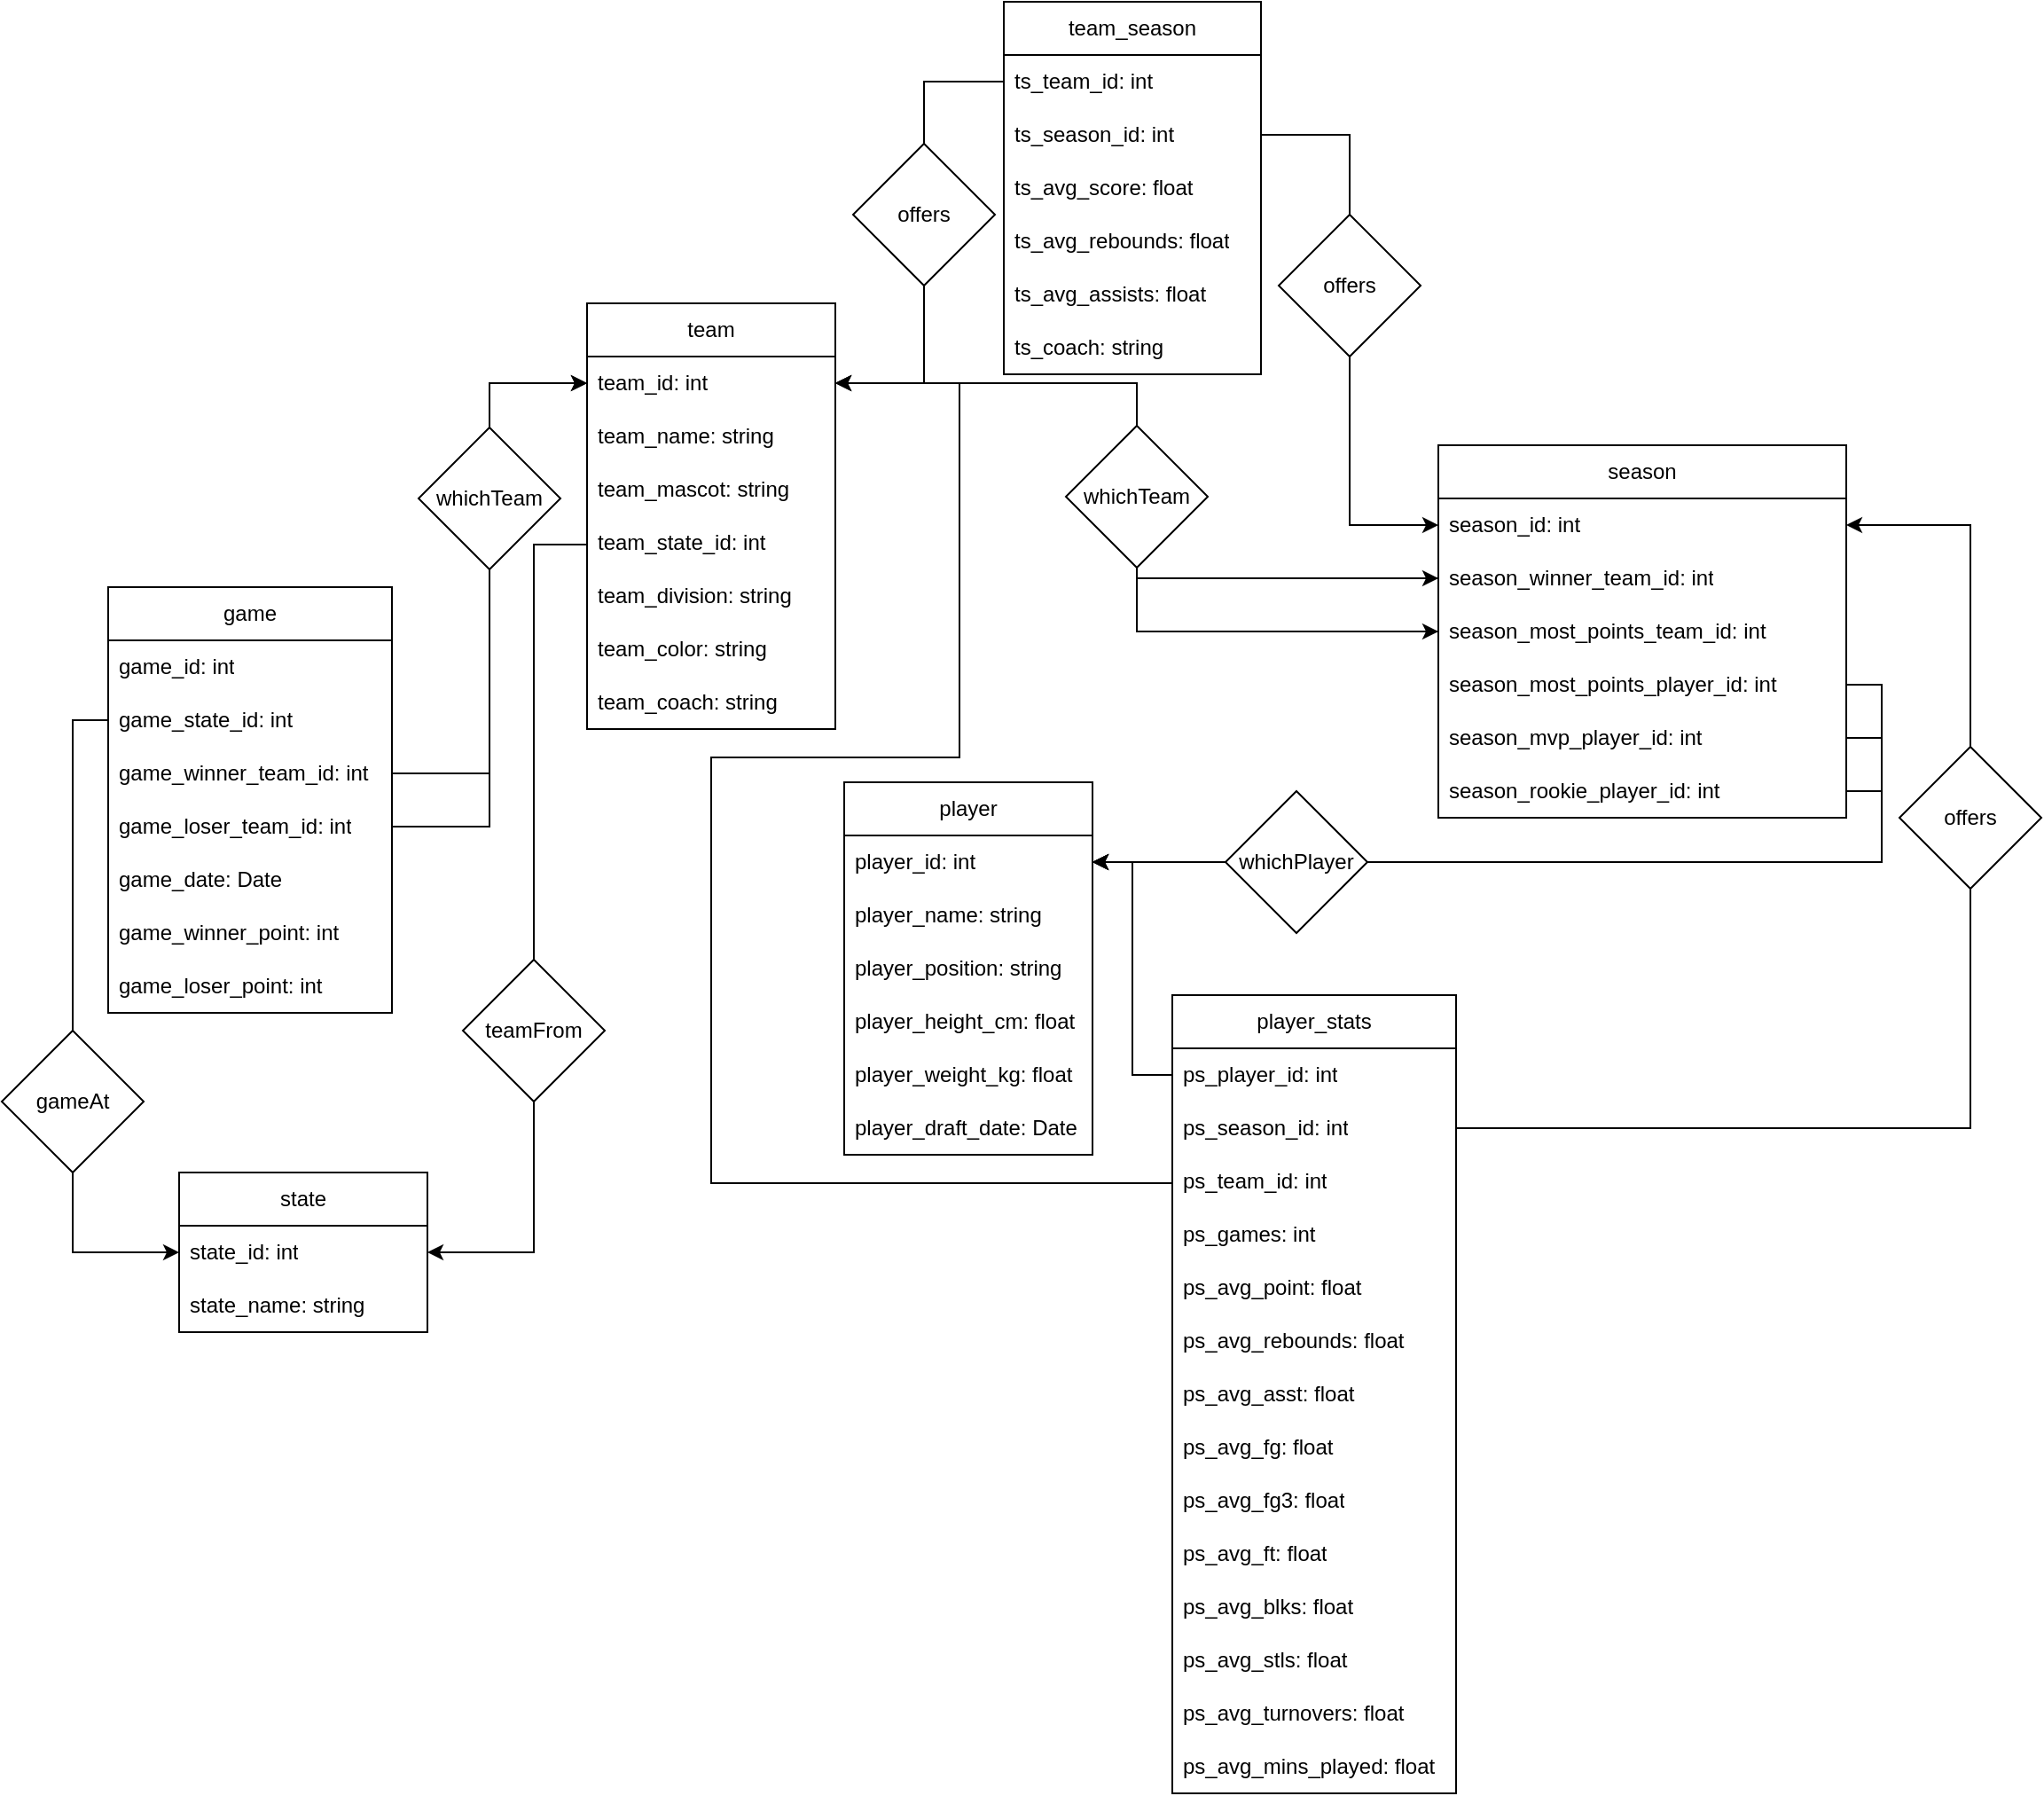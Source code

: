 <mxfile version="22.0.4" type="github">
  <diagram name="Page-1" id="cBU5m3mJjqdk0b1CjTx0">
    <mxGraphModel dx="1161" dy="632" grid="1" gridSize="10" guides="1" tooltips="1" connect="1" arrows="1" fold="1" page="1" pageScale="1" pageWidth="1920" pageHeight="1200" math="0" shadow="0">
      <root>
        <mxCell id="0" />
        <mxCell id="1" parent="0" />
        <mxCell id="q0j0iPxaanT10xR-cLbH-1" value="team" style="swimlane;fontStyle=0;childLayout=stackLayout;horizontal=1;startSize=30;horizontalStack=0;resizeParent=1;resizeParentMax=0;resizeLast=0;collapsible=1;marginBottom=0;whiteSpace=wrap;html=1;" parent="1" vertex="1">
          <mxGeometry x="660" y="184" width="140" height="240" as="geometry" />
        </mxCell>
        <mxCell id="q0j0iPxaanT10xR-cLbH-2" value="team_id: int" style="text;strokeColor=none;fillColor=none;align=left;verticalAlign=middle;spacingLeft=4;spacingRight=4;overflow=hidden;points=[[0,0.5],[1,0.5]];portConstraint=eastwest;rotatable=0;whiteSpace=wrap;html=1;" parent="q0j0iPxaanT10xR-cLbH-1" vertex="1">
          <mxGeometry y="30" width="140" height="30" as="geometry" />
        </mxCell>
        <mxCell id="q0j0iPxaanT10xR-cLbH-3" value="team_name: string" style="text;strokeColor=none;fillColor=none;align=left;verticalAlign=middle;spacingLeft=4;spacingRight=4;overflow=hidden;points=[[0,0.5],[1,0.5]];portConstraint=eastwest;rotatable=0;whiteSpace=wrap;html=1;" parent="q0j0iPxaanT10xR-cLbH-1" vertex="1">
          <mxGeometry y="60" width="140" height="30" as="geometry" />
        </mxCell>
        <mxCell id="q0j0iPxaanT10xR-cLbH-4" value="team_mascot: string" style="text;strokeColor=none;fillColor=none;align=left;verticalAlign=middle;spacingLeft=4;spacingRight=4;overflow=hidden;points=[[0,0.5],[1,0.5]];portConstraint=eastwest;rotatable=0;whiteSpace=wrap;html=1;" parent="q0j0iPxaanT10xR-cLbH-1" vertex="1">
          <mxGeometry y="90" width="140" height="30" as="geometry" />
        </mxCell>
        <mxCell id="q0j0iPxaanT10xR-cLbH-5" value="team_state_id: int" style="text;strokeColor=none;fillColor=none;align=left;verticalAlign=middle;spacingLeft=4;spacingRight=4;overflow=hidden;points=[[0,0.5],[1,0.5]];portConstraint=eastwest;rotatable=0;whiteSpace=wrap;html=1;" parent="q0j0iPxaanT10xR-cLbH-1" vertex="1">
          <mxGeometry y="120" width="140" height="30" as="geometry" />
        </mxCell>
        <mxCell id="ZOxEHfo5i05-CHzDQGWs-5" value="team_division: string" style="text;strokeColor=none;fillColor=none;align=left;verticalAlign=middle;spacingLeft=4;spacingRight=4;overflow=hidden;points=[[0,0.5],[1,0.5]];portConstraint=eastwest;rotatable=0;whiteSpace=wrap;html=1;" parent="q0j0iPxaanT10xR-cLbH-1" vertex="1">
          <mxGeometry y="150" width="140" height="30" as="geometry" />
        </mxCell>
        <mxCell id="ZOxEHfo5i05-CHzDQGWs-6" value="team_color: string" style="text;strokeColor=none;fillColor=none;align=left;verticalAlign=middle;spacingLeft=4;spacingRight=4;overflow=hidden;points=[[0,0.5],[1,0.5]];portConstraint=eastwest;rotatable=0;whiteSpace=wrap;html=1;" parent="q0j0iPxaanT10xR-cLbH-1" vertex="1">
          <mxGeometry y="180" width="140" height="30" as="geometry" />
        </mxCell>
        <mxCell id="0qaCws4MvCv-DWSVk7pN-9" value="team_coach: string" style="text;strokeColor=none;fillColor=none;align=left;verticalAlign=middle;spacingLeft=4;spacingRight=4;overflow=hidden;points=[[0,0.5],[1,0.5]];portConstraint=eastwest;rotatable=0;whiteSpace=wrap;html=1;" vertex="1" parent="q0j0iPxaanT10xR-cLbH-1">
          <mxGeometry y="210" width="140" height="30" as="geometry" />
        </mxCell>
        <mxCell id="q0j0iPxaanT10xR-cLbH-7" value="player" style="swimlane;fontStyle=0;childLayout=stackLayout;horizontal=1;startSize=30;horizontalStack=0;resizeParent=1;resizeParentMax=0;resizeLast=0;collapsible=1;marginBottom=0;whiteSpace=wrap;html=1;movable=1;resizable=1;rotatable=1;deletable=1;editable=1;locked=0;connectable=1;" parent="1" vertex="1">
          <mxGeometry x="805" y="454" width="140" height="210" as="geometry" />
        </mxCell>
        <mxCell id="q0j0iPxaanT10xR-cLbH-8" value="player_id: int" style="text;strokeColor=none;fillColor=none;align=left;verticalAlign=middle;spacingLeft=4;spacingRight=4;overflow=hidden;points=[[0,0.5],[1,0.5]];portConstraint=eastwest;rotatable=0;whiteSpace=wrap;html=1;" parent="q0j0iPxaanT10xR-cLbH-7" vertex="1">
          <mxGeometry y="30" width="140" height="30" as="geometry" />
        </mxCell>
        <mxCell id="q0j0iPxaanT10xR-cLbH-9" value="player_name: string" style="text;strokeColor=none;fillColor=none;align=left;verticalAlign=middle;spacingLeft=4;spacingRight=4;overflow=hidden;points=[[0,0.5],[1,0.5]];portConstraint=eastwest;rotatable=0;whiteSpace=wrap;html=1;" parent="q0j0iPxaanT10xR-cLbH-7" vertex="1">
          <mxGeometry y="60" width="140" height="30" as="geometry" />
        </mxCell>
        <mxCell id="q0j0iPxaanT10xR-cLbH-10" value="player_position: string" style="text;strokeColor=none;fillColor=none;align=left;verticalAlign=middle;spacingLeft=4;spacingRight=4;overflow=hidden;points=[[0,0.5],[1,0.5]];portConstraint=eastwest;rotatable=0;whiteSpace=wrap;html=1;" parent="q0j0iPxaanT10xR-cLbH-7" vertex="1">
          <mxGeometry y="90" width="140" height="30" as="geometry" />
        </mxCell>
        <mxCell id="q0j0iPxaanT10xR-cLbH-11" value="player_height_cm: float" style="text;strokeColor=none;fillColor=none;align=left;verticalAlign=middle;spacingLeft=4;spacingRight=4;overflow=hidden;points=[[0,0.5],[1,0.5]];portConstraint=eastwest;rotatable=0;whiteSpace=wrap;html=1;" parent="q0j0iPxaanT10xR-cLbH-7" vertex="1">
          <mxGeometry y="120" width="140" height="30" as="geometry" />
        </mxCell>
        <mxCell id="q0j0iPxaanT10xR-cLbH-12" value="player_weight_kg: float" style="text;strokeColor=none;fillColor=none;align=left;verticalAlign=middle;spacingLeft=4;spacingRight=4;overflow=hidden;points=[[0,0.5],[1,0.5]];portConstraint=eastwest;rotatable=0;whiteSpace=wrap;html=1;" parent="q0j0iPxaanT10xR-cLbH-7" vertex="1">
          <mxGeometry y="150" width="140" height="30" as="geometry" />
        </mxCell>
        <mxCell id="ZOxEHfo5i05-CHzDQGWs-4" value="player_draft_date: Date" style="text;strokeColor=none;fillColor=none;align=left;verticalAlign=middle;spacingLeft=4;spacingRight=4;overflow=hidden;points=[[0,0.5],[1,0.5]];portConstraint=eastwest;rotatable=0;whiteSpace=wrap;html=1;" parent="q0j0iPxaanT10xR-cLbH-7" vertex="1">
          <mxGeometry y="180" width="140" height="30" as="geometry" />
        </mxCell>
        <mxCell id="Z4QKstFZAo4XUwZadhEa-1" value="game" style="swimlane;fontStyle=0;childLayout=stackLayout;horizontal=1;startSize=30;horizontalStack=0;resizeParent=1;resizeParentMax=0;resizeLast=0;collapsible=1;marginBottom=0;whiteSpace=wrap;html=1;" parent="1" vertex="1">
          <mxGeometry x="390" y="344" width="160" height="240" as="geometry" />
        </mxCell>
        <mxCell id="Z4QKstFZAo4XUwZadhEa-2" value="game_id: int" style="text;strokeColor=none;fillColor=none;align=left;verticalAlign=middle;spacingLeft=4;spacingRight=4;overflow=hidden;points=[[0,0.5],[1,0.5]];portConstraint=eastwest;rotatable=0;whiteSpace=wrap;html=1;" parent="Z4QKstFZAo4XUwZadhEa-1" vertex="1">
          <mxGeometry y="30" width="160" height="30" as="geometry" />
        </mxCell>
        <mxCell id="Z4QKstFZAo4XUwZadhEa-3" value="game_state_id: int" style="text;strokeColor=none;fillColor=none;align=left;verticalAlign=middle;spacingLeft=4;spacingRight=4;overflow=hidden;points=[[0,0.5],[1,0.5]];portConstraint=eastwest;rotatable=0;whiteSpace=wrap;html=1;" parent="Z4QKstFZAo4XUwZadhEa-1" vertex="1">
          <mxGeometry y="60" width="160" height="30" as="geometry" />
        </mxCell>
        <mxCell id="Z4QKstFZAo4XUwZadhEa-4" value="game_winner_team_id: int" style="text;strokeColor=none;fillColor=none;align=left;verticalAlign=middle;spacingLeft=4;spacingRight=4;overflow=hidden;points=[[0,0.5],[1,0.5]];portConstraint=eastwest;rotatable=0;whiteSpace=wrap;html=1;" parent="Z4QKstFZAo4XUwZadhEa-1" vertex="1">
          <mxGeometry y="90" width="160" height="30" as="geometry" />
        </mxCell>
        <mxCell id="Z4QKstFZAo4XUwZadhEa-5" value="game_loser_team_id: int" style="text;strokeColor=none;fillColor=none;align=left;verticalAlign=middle;spacingLeft=4;spacingRight=4;overflow=hidden;points=[[0,0.5],[1,0.5]];portConstraint=eastwest;rotatable=0;whiteSpace=wrap;html=1;" parent="Z4QKstFZAo4XUwZadhEa-1" vertex="1">
          <mxGeometry y="120" width="160" height="30" as="geometry" />
        </mxCell>
        <mxCell id="Z4QKstFZAo4XUwZadhEa-6" value="game_date: Date" style="text;strokeColor=none;fillColor=none;align=left;verticalAlign=middle;spacingLeft=4;spacingRight=4;overflow=hidden;points=[[0,0.5],[1,0.5]];portConstraint=eastwest;rotatable=0;whiteSpace=wrap;html=1;" parent="Z4QKstFZAo4XUwZadhEa-1" vertex="1">
          <mxGeometry y="150" width="160" height="30" as="geometry" />
        </mxCell>
        <mxCell id="Z4QKstFZAo4XUwZadhEa-9" value="game_winner_point: int" style="text;strokeColor=none;fillColor=none;align=left;verticalAlign=middle;spacingLeft=4;spacingRight=4;overflow=hidden;points=[[0,0.5],[1,0.5]];portConstraint=eastwest;rotatable=0;whiteSpace=wrap;html=1;" parent="Z4QKstFZAo4XUwZadhEa-1" vertex="1">
          <mxGeometry y="180" width="160" height="30" as="geometry" />
        </mxCell>
        <mxCell id="Z4QKstFZAo4XUwZadhEa-10" value="game_loser_point: int" style="text;strokeColor=none;fillColor=none;align=left;verticalAlign=middle;spacingLeft=4;spacingRight=4;overflow=hidden;points=[[0,0.5],[1,0.5]];portConstraint=eastwest;rotatable=0;whiteSpace=wrap;html=1;" parent="Z4QKstFZAo4XUwZadhEa-1" vertex="1">
          <mxGeometry y="210" width="160" height="30" as="geometry" />
        </mxCell>
        <mxCell id="Z4QKstFZAo4XUwZadhEa-7" style="edgeStyle=orthogonalEdgeStyle;rounded=0;orthogonalLoop=1;jettySize=auto;html=1;exitX=1;exitY=0.5;exitDx=0;exitDy=0;entryX=0;entryY=0.5;entryDx=0;entryDy=0;" parent="1" source="Z4QKstFZAo4XUwZadhEa-4" target="q0j0iPxaanT10xR-cLbH-2" edge="1">
          <mxGeometry relative="1" as="geometry" />
        </mxCell>
        <mxCell id="Z4QKstFZAo4XUwZadhEa-8" style="edgeStyle=orthogonalEdgeStyle;rounded=0;orthogonalLoop=1;jettySize=auto;html=1;exitX=1;exitY=0.5;exitDx=0;exitDy=0;entryX=0;entryY=0.5;entryDx=0;entryDy=0;" parent="1" source="Z4QKstFZAo4XUwZadhEa-5" target="q0j0iPxaanT10xR-cLbH-2" edge="1">
          <mxGeometry relative="1" as="geometry" />
        </mxCell>
        <mxCell id="Z4QKstFZAo4XUwZadhEa-12" value="player_stats" style="swimlane;fontStyle=0;childLayout=stackLayout;horizontal=1;startSize=30;horizontalStack=0;resizeParent=1;resizeParentMax=0;resizeLast=0;collapsible=1;marginBottom=0;whiteSpace=wrap;html=1;" parent="1" vertex="1">
          <mxGeometry x="990" y="574" width="160" height="450" as="geometry">
            <mxRectangle x="1040" y="560" width="110" height="30" as="alternateBounds" />
          </mxGeometry>
        </mxCell>
        <mxCell id="Z4QKstFZAo4XUwZadhEa-13" value="ps_player_id: int" style="text;strokeColor=none;fillColor=none;align=left;verticalAlign=middle;spacingLeft=4;spacingRight=4;overflow=hidden;points=[[0,0.5],[1,0.5]];portConstraint=eastwest;rotatable=0;whiteSpace=wrap;html=1;" parent="Z4QKstFZAo4XUwZadhEa-12" vertex="1">
          <mxGeometry y="30" width="160" height="30" as="geometry" />
        </mxCell>
        <mxCell id="Z4QKstFZAo4XUwZadhEa-14" value="ps_season_id: int" style="text;strokeColor=none;fillColor=none;align=left;verticalAlign=middle;spacingLeft=4;spacingRight=4;overflow=hidden;points=[[0,0.5],[1,0.5]];portConstraint=eastwest;rotatable=0;whiteSpace=wrap;html=1;" parent="Z4QKstFZAo4XUwZadhEa-12" vertex="1">
          <mxGeometry y="60" width="160" height="30" as="geometry" />
        </mxCell>
        <mxCell id="ZOxEHfo5i05-CHzDQGWs-1" value="ps_team_id: int" style="text;strokeColor=none;fillColor=none;align=left;verticalAlign=middle;spacingLeft=4;spacingRight=4;overflow=hidden;points=[[0,0.5],[1,0.5]];portConstraint=eastwest;rotatable=0;whiteSpace=wrap;html=1;" parent="Z4QKstFZAo4XUwZadhEa-12" vertex="1">
          <mxGeometry y="90" width="160" height="30" as="geometry" />
        </mxCell>
        <mxCell id="Z4QKstFZAo4XUwZadhEa-16" value="ps_games: int" style="text;strokeColor=none;fillColor=none;align=left;verticalAlign=middle;spacingLeft=4;spacingRight=4;overflow=hidden;points=[[0,0.5],[1,0.5]];portConstraint=eastwest;rotatable=0;whiteSpace=wrap;html=1;" parent="Z4QKstFZAo4XUwZadhEa-12" vertex="1">
          <mxGeometry y="120" width="160" height="30" as="geometry" />
        </mxCell>
        <mxCell id="Z4QKstFZAo4XUwZadhEa-15" value="ps_avg_point: float" style="text;strokeColor=none;fillColor=none;align=left;verticalAlign=middle;spacingLeft=4;spacingRight=4;overflow=hidden;points=[[0,0.5],[1,0.5]];portConstraint=eastwest;rotatable=0;whiteSpace=wrap;html=1;" parent="Z4QKstFZAo4XUwZadhEa-12" vertex="1">
          <mxGeometry y="150" width="160" height="30" as="geometry" />
        </mxCell>
        <mxCell id="Z4QKstFZAo4XUwZadhEa-17" value="ps_avg_rebounds: float" style="text;strokeColor=none;fillColor=none;align=left;verticalAlign=middle;spacingLeft=4;spacingRight=4;overflow=hidden;points=[[0,0.5],[1,0.5]];portConstraint=eastwest;rotatable=0;whiteSpace=wrap;html=1;" parent="Z4QKstFZAo4XUwZadhEa-12" vertex="1">
          <mxGeometry y="180" width="160" height="30" as="geometry" />
        </mxCell>
        <mxCell id="Z4QKstFZAo4XUwZadhEa-18" value="ps_avg_asst: float" style="text;strokeColor=none;fillColor=none;align=left;verticalAlign=middle;spacingLeft=4;spacingRight=4;overflow=hidden;points=[[0,0.5],[1,0.5]];portConstraint=eastwest;rotatable=0;whiteSpace=wrap;html=1;" parent="Z4QKstFZAo4XUwZadhEa-12" vertex="1">
          <mxGeometry y="210" width="160" height="30" as="geometry" />
        </mxCell>
        <mxCell id="Z4QKstFZAo4XUwZadhEa-19" value="ps_avg_fg: float" style="text;strokeColor=none;fillColor=none;align=left;verticalAlign=middle;spacingLeft=4;spacingRight=4;overflow=hidden;points=[[0,0.5],[1,0.5]];portConstraint=eastwest;rotatable=0;whiteSpace=wrap;html=1;" parent="Z4QKstFZAo4XUwZadhEa-12" vertex="1">
          <mxGeometry y="240" width="160" height="30" as="geometry" />
        </mxCell>
        <mxCell id="Z4QKstFZAo4XUwZadhEa-20" value="ps_avg_fg3: float" style="text;strokeColor=none;fillColor=none;align=left;verticalAlign=middle;spacingLeft=4;spacingRight=4;overflow=hidden;points=[[0,0.5],[1,0.5]];portConstraint=eastwest;rotatable=0;whiteSpace=wrap;html=1;" parent="Z4QKstFZAo4XUwZadhEa-12" vertex="1">
          <mxGeometry y="270" width="160" height="30" as="geometry" />
        </mxCell>
        <mxCell id="Z4QKstFZAo4XUwZadhEa-21" value="ps_avg_ft: float" style="text;strokeColor=none;fillColor=none;align=left;verticalAlign=middle;spacingLeft=4;spacingRight=4;overflow=hidden;points=[[0,0.5],[1,0.5]];portConstraint=eastwest;rotatable=0;whiteSpace=wrap;html=1;strokeWidth=0;" parent="Z4QKstFZAo4XUwZadhEa-12" vertex="1">
          <mxGeometry y="300" width="160" height="30" as="geometry" />
        </mxCell>
        <mxCell id="ORoz8JwZKqjCXFsDtzR6-8" value="ps_avg_blks: float" style="text;strokeColor=none;fillColor=none;align=left;verticalAlign=middle;spacingLeft=4;spacingRight=4;overflow=hidden;points=[[0,0.5],[1,0.5]];portConstraint=eastwest;rotatable=0;whiteSpace=wrap;html=1;strokeWidth=0;" parent="Z4QKstFZAo4XUwZadhEa-12" vertex="1">
          <mxGeometry y="330" width="160" height="30" as="geometry" />
        </mxCell>
        <mxCell id="ORoz8JwZKqjCXFsDtzR6-9" value="ps_avg_stls: float" style="text;strokeColor=none;fillColor=none;align=left;verticalAlign=middle;spacingLeft=4;spacingRight=4;overflow=hidden;points=[[0,0.5],[1,0.5]];portConstraint=eastwest;rotatable=0;whiteSpace=wrap;html=1;strokeWidth=0;" parent="Z4QKstFZAo4XUwZadhEa-12" vertex="1">
          <mxGeometry y="360" width="160" height="30" as="geometry" />
        </mxCell>
        <mxCell id="ORoz8JwZKqjCXFsDtzR6-10" value="ps_avg_turnovers: float" style="text;strokeColor=none;fillColor=none;align=left;verticalAlign=middle;spacingLeft=4;spacingRight=4;overflow=hidden;points=[[0,0.5],[1,0.5]];portConstraint=eastwest;rotatable=0;whiteSpace=wrap;html=1;strokeWidth=0;" parent="Z4QKstFZAo4XUwZadhEa-12" vertex="1">
          <mxGeometry y="390" width="160" height="30" as="geometry" />
        </mxCell>
        <mxCell id="0qaCws4MvCv-DWSVk7pN-1" value="ps_avg_mins_played: float" style="text;strokeColor=none;fillColor=none;align=left;verticalAlign=middle;spacingLeft=4;spacingRight=4;overflow=hidden;points=[[0,0.5],[1,0.5]];portConstraint=eastwest;rotatable=0;whiteSpace=wrap;html=1;strokeWidth=0;" vertex="1" parent="Z4QKstFZAo4XUwZadhEa-12">
          <mxGeometry y="420" width="160" height="30" as="geometry" />
        </mxCell>
        <mxCell id="Z4QKstFZAo4XUwZadhEa-24" value="season" style="swimlane;fontStyle=0;childLayout=stackLayout;horizontal=1;startSize=30;horizontalStack=0;resizeParent=1;resizeParentMax=0;resizeLast=0;collapsible=1;marginBottom=0;whiteSpace=wrap;html=1;" parent="1" vertex="1">
          <mxGeometry x="1140" y="264" width="230" height="210" as="geometry" />
        </mxCell>
        <mxCell id="Z4QKstFZAo4XUwZadhEa-25" value="season_id: int" style="text;strokeColor=none;fillColor=none;align=left;verticalAlign=middle;spacingLeft=4;spacingRight=4;overflow=hidden;points=[[0,0.5],[1,0.5]];portConstraint=eastwest;rotatable=0;whiteSpace=wrap;html=1;" parent="Z4QKstFZAo4XUwZadhEa-24" vertex="1">
          <mxGeometry y="30" width="230" height="30" as="geometry" />
        </mxCell>
        <mxCell id="Z4QKstFZAo4XUwZadhEa-26" value="season_winner_team_id: int" style="text;strokeColor=none;fillColor=none;align=left;verticalAlign=middle;spacingLeft=4;spacingRight=4;overflow=hidden;points=[[0,0.5],[1,0.5]];portConstraint=eastwest;rotatable=0;whiteSpace=wrap;html=1;" parent="Z4QKstFZAo4XUwZadhEa-24" vertex="1">
          <mxGeometry y="60" width="230" height="30" as="geometry" />
        </mxCell>
        <mxCell id="Z4QKstFZAo4XUwZadhEa-35" value="season_most_points_team_id: int" style="text;strokeColor=none;fillColor=none;align=left;verticalAlign=middle;spacingLeft=4;spacingRight=4;overflow=hidden;points=[[0,0.5],[1,0.5]];portConstraint=eastwest;rotatable=0;whiteSpace=wrap;html=1;" parent="Z4QKstFZAo4XUwZadhEa-24" vertex="1">
          <mxGeometry y="90" width="230" height="30" as="geometry" />
        </mxCell>
        <mxCell id="Z4QKstFZAo4XUwZadhEa-33" value="season_most_points_player_id: int" style="text;strokeColor=none;fillColor=none;align=left;verticalAlign=middle;spacingLeft=4;spacingRight=4;overflow=hidden;points=[[0,0.5],[1,0.5]];portConstraint=eastwest;rotatable=0;whiteSpace=wrap;html=1;" parent="Z4QKstFZAo4XUwZadhEa-24" vertex="1">
          <mxGeometry y="120" width="230" height="30" as="geometry" />
        </mxCell>
        <mxCell id="ZOxEHfo5i05-CHzDQGWs-7" value="season_mvp_player_id: int" style="text;strokeColor=none;fillColor=none;align=left;verticalAlign=middle;spacingLeft=4;spacingRight=4;overflow=hidden;points=[[0,0.5],[1,0.5]];portConstraint=eastwest;rotatable=0;whiteSpace=wrap;html=1;" parent="Z4QKstFZAo4XUwZadhEa-24" vertex="1">
          <mxGeometry y="150" width="230" height="30" as="geometry" />
        </mxCell>
        <mxCell id="ZOxEHfo5i05-CHzDQGWs-8" value="season_rookie_player_id: int" style="text;strokeColor=none;fillColor=none;align=left;verticalAlign=middle;spacingLeft=4;spacingRight=4;overflow=hidden;points=[[0,0.5],[1,0.5]];portConstraint=eastwest;rotatable=0;whiteSpace=wrap;html=1;" parent="Z4QKstFZAo4XUwZadhEa-24" vertex="1">
          <mxGeometry y="180" width="230" height="30" as="geometry" />
        </mxCell>
        <mxCell id="Z4QKstFZAo4XUwZadhEa-39" style="edgeStyle=orthogonalEdgeStyle;rounded=0;orthogonalLoop=1;jettySize=auto;html=1;exitX=0;exitY=0.5;exitDx=0;exitDy=0;entryX=1;entryY=0.5;entryDx=0;entryDy=0;" parent="1" source="Z4QKstFZAo4XUwZadhEa-26" target="q0j0iPxaanT10xR-cLbH-2" edge="1">
          <mxGeometry relative="1" as="geometry" />
        </mxCell>
        <mxCell id="Z4QKstFZAo4XUwZadhEa-40" value="state" style="swimlane;fontStyle=0;childLayout=stackLayout;horizontal=1;startSize=30;horizontalStack=0;resizeParent=1;resizeParentMax=0;resizeLast=0;collapsible=1;marginBottom=0;whiteSpace=wrap;html=1;movable=1;resizable=1;rotatable=1;deletable=1;editable=1;locked=0;connectable=1;" parent="1" vertex="1">
          <mxGeometry x="430" y="674" width="140" height="90" as="geometry" />
        </mxCell>
        <mxCell id="Z4QKstFZAo4XUwZadhEa-41" value="state_id: int" style="text;strokeColor=none;fillColor=none;align=left;verticalAlign=middle;spacingLeft=4;spacingRight=4;overflow=hidden;points=[[0,0.5],[1,0.5]];portConstraint=eastwest;rotatable=0;whiteSpace=wrap;html=1;" parent="Z4QKstFZAo4XUwZadhEa-40" vertex="1">
          <mxGeometry y="30" width="140" height="30" as="geometry" />
        </mxCell>
        <mxCell id="Z4QKstFZAo4XUwZadhEa-42" value="state_name: string" style="text;strokeColor=none;fillColor=none;align=left;verticalAlign=middle;spacingLeft=4;spacingRight=4;overflow=hidden;points=[[0,0.5],[1,0.5]];portConstraint=eastwest;rotatable=0;whiteSpace=wrap;html=1;" parent="Z4QKstFZAo4XUwZadhEa-40" vertex="1">
          <mxGeometry y="60" width="140" height="30" as="geometry" />
        </mxCell>
        <mxCell id="Z4QKstFZAo4XUwZadhEa-48" style="edgeStyle=orthogonalEdgeStyle;rounded=0;orthogonalLoop=1;jettySize=auto;html=1;exitX=0;exitY=0.5;exitDx=0;exitDy=0;entryX=1;entryY=0.5;entryDx=0;entryDy=0;" parent="1" source="q0j0iPxaanT10xR-cLbH-5" target="Z4QKstFZAo4XUwZadhEa-41" edge="1">
          <mxGeometry relative="1" as="geometry">
            <Array as="points">
              <mxPoint x="660" y="320" />
              <mxPoint x="630" y="320" />
              <mxPoint x="630" y="719" />
            </Array>
          </mxGeometry>
        </mxCell>
        <mxCell id="Z4QKstFZAo4XUwZadhEa-54" style="edgeStyle=orthogonalEdgeStyle;rounded=0;orthogonalLoop=1;jettySize=auto;html=1;exitX=0;exitY=0.5;exitDx=0;exitDy=0;entryX=1;entryY=0.5;entryDx=0;entryDy=0;" parent="1" source="Z4QKstFZAo4XUwZadhEa-35" target="q0j0iPxaanT10xR-cLbH-2" edge="1">
          <mxGeometry relative="1" as="geometry" />
        </mxCell>
        <mxCell id="Z4QKstFZAo4XUwZadhEa-56" style="edgeStyle=orthogonalEdgeStyle;rounded=0;orthogonalLoop=1;jettySize=auto;html=1;exitX=1;exitY=0.5;exitDx=0;exitDy=0;entryX=0;entryY=0.5;entryDx=0;entryDy=0;" parent="1" source="q0j0iPxaanT10xR-cLbH-2" target="Z4QKstFZAo4XUwZadhEa-26" edge="1">
          <mxGeometry relative="1" as="geometry" />
        </mxCell>
        <mxCell id="Z4QKstFZAo4XUwZadhEa-57" style="edgeStyle=orthogonalEdgeStyle;rounded=0;orthogonalLoop=1;jettySize=auto;html=1;exitX=1;exitY=0.5;exitDx=0;exitDy=0;entryX=0;entryY=0.5;entryDx=0;entryDy=0;" parent="1" source="q0j0iPxaanT10xR-cLbH-2" target="Z4QKstFZAo4XUwZadhEa-35" edge="1">
          <mxGeometry relative="1" as="geometry" />
        </mxCell>
        <mxCell id="ZOxEHfo5i05-CHzDQGWs-3" style="edgeStyle=orthogonalEdgeStyle;rounded=0;orthogonalLoop=1;jettySize=auto;html=1;exitX=0;exitY=0.5;exitDx=0;exitDy=0;entryX=1;entryY=0.5;entryDx=0;entryDy=0;" parent="1" source="Z4QKstFZAo4XUwZadhEa-13" target="q0j0iPxaanT10xR-cLbH-8" edge="1">
          <mxGeometry relative="1" as="geometry" />
        </mxCell>
        <mxCell id="ZOxEHfo5i05-CHzDQGWs-9" style="edgeStyle=orthogonalEdgeStyle;rounded=0;orthogonalLoop=1;jettySize=auto;html=1;exitX=1;exitY=0.5;exitDx=0;exitDy=0;entryX=1;entryY=0.5;entryDx=0;entryDy=0;" parent="1" source="ZOxEHfo5i05-CHzDQGWs-8" target="q0j0iPxaanT10xR-cLbH-8" edge="1">
          <mxGeometry relative="1" as="geometry" />
        </mxCell>
        <mxCell id="ZOxEHfo5i05-CHzDQGWs-10" style="edgeStyle=orthogonalEdgeStyle;rounded=0;orthogonalLoop=1;jettySize=auto;html=1;exitX=1;exitY=0.5;exitDx=0;exitDy=0;entryX=1;entryY=0.5;entryDx=0;entryDy=0;" parent="1" source="ZOxEHfo5i05-CHzDQGWs-7" target="q0j0iPxaanT10xR-cLbH-8" edge="1">
          <mxGeometry relative="1" as="geometry" />
        </mxCell>
        <mxCell id="ZOxEHfo5i05-CHzDQGWs-11" style="edgeStyle=orthogonalEdgeStyle;rounded=0;orthogonalLoop=1;jettySize=auto;html=1;exitX=1;exitY=0.5;exitDx=0;exitDy=0;entryX=1;entryY=0.5;entryDx=0;entryDy=0;" parent="1" source="Z4QKstFZAo4XUwZadhEa-33" target="q0j0iPxaanT10xR-cLbH-8" edge="1">
          <mxGeometry relative="1" as="geometry" />
        </mxCell>
        <mxCell id="ZOxEHfo5i05-CHzDQGWs-12" value="team_season" style="swimlane;fontStyle=0;childLayout=stackLayout;horizontal=1;startSize=30;horizontalStack=0;resizeParent=1;resizeParentMax=0;resizeLast=0;collapsible=1;marginBottom=0;whiteSpace=wrap;html=1;" parent="1" vertex="1">
          <mxGeometry x="895" y="14" width="145" height="210" as="geometry" />
        </mxCell>
        <mxCell id="ZOxEHfo5i05-CHzDQGWs-13" value="ts_team_id: int" style="text;strokeColor=none;fillColor=none;align=left;verticalAlign=middle;spacingLeft=4;spacingRight=4;overflow=hidden;points=[[0,0.5],[1,0.5]];portConstraint=eastwest;rotatable=0;whiteSpace=wrap;html=1;" parent="ZOxEHfo5i05-CHzDQGWs-12" vertex="1">
          <mxGeometry y="30" width="145" height="30" as="geometry" />
        </mxCell>
        <mxCell id="ZOxEHfo5i05-CHzDQGWs-14" value="ts_season_id: int" style="text;strokeColor=none;fillColor=none;align=left;verticalAlign=middle;spacingLeft=4;spacingRight=4;overflow=hidden;points=[[0,0.5],[1,0.5]];portConstraint=eastwest;rotatable=0;whiteSpace=wrap;html=1;" parent="ZOxEHfo5i05-CHzDQGWs-12" vertex="1">
          <mxGeometry y="60" width="145" height="30" as="geometry" />
        </mxCell>
        <mxCell id="ZOxEHfo5i05-CHzDQGWs-15" value="ts_avg_score: float" style="text;strokeColor=none;fillColor=none;align=left;verticalAlign=middle;spacingLeft=4;spacingRight=4;overflow=hidden;points=[[0,0.5],[1,0.5]];portConstraint=eastwest;rotatable=0;whiteSpace=wrap;html=1;" parent="ZOxEHfo5i05-CHzDQGWs-12" vertex="1">
          <mxGeometry y="90" width="145" height="30" as="geometry" />
        </mxCell>
        <mxCell id="ZOxEHfo5i05-CHzDQGWs-16" value="ts_avg_rebounds: float" style="text;strokeColor=none;fillColor=none;align=left;verticalAlign=middle;spacingLeft=4;spacingRight=4;overflow=hidden;points=[[0,0.5],[1,0.5]];portConstraint=eastwest;rotatable=0;whiteSpace=wrap;html=1;" parent="ZOxEHfo5i05-CHzDQGWs-12" vertex="1">
          <mxGeometry y="120" width="145" height="30" as="geometry" />
        </mxCell>
        <mxCell id="ZOxEHfo5i05-CHzDQGWs-17" value="ts_avg_assists: float" style="text;strokeColor=none;fillColor=none;align=left;verticalAlign=middle;spacingLeft=4;spacingRight=4;overflow=hidden;points=[[0,0.5],[1,0.5]];portConstraint=eastwest;rotatable=0;whiteSpace=wrap;html=1;" parent="ZOxEHfo5i05-CHzDQGWs-12" vertex="1">
          <mxGeometry y="150" width="145" height="30" as="geometry" />
        </mxCell>
        <mxCell id="ZOxEHfo5i05-CHzDQGWs-18" value="ts_coach: string" style="text;strokeColor=none;fillColor=none;align=left;verticalAlign=middle;spacingLeft=4;spacingRight=4;overflow=hidden;points=[[0,0.5],[1,0.5]];portConstraint=eastwest;rotatable=0;whiteSpace=wrap;html=1;" parent="ZOxEHfo5i05-CHzDQGWs-12" vertex="1">
          <mxGeometry y="180" width="145" height="30" as="geometry" />
        </mxCell>
        <mxCell id="ZOxEHfo5i05-CHzDQGWs-19" style="edgeStyle=orthogonalEdgeStyle;rounded=0;orthogonalLoop=1;jettySize=auto;html=1;exitX=0;exitY=0.5;exitDx=0;exitDy=0;entryX=1;entryY=0.5;entryDx=0;entryDy=0;" parent="1" source="ZOxEHfo5i05-CHzDQGWs-13" target="q0j0iPxaanT10xR-cLbH-2" edge="1">
          <mxGeometry relative="1" as="geometry">
            <Array as="points">
              <mxPoint x="850" y="59" />
              <mxPoint x="850" y="229" />
            </Array>
          </mxGeometry>
        </mxCell>
        <mxCell id="ZOxEHfo5i05-CHzDQGWs-20" style="edgeStyle=orthogonalEdgeStyle;rounded=0;orthogonalLoop=1;jettySize=auto;html=1;exitX=1;exitY=0.5;exitDx=0;exitDy=0;entryX=0;entryY=0.5;entryDx=0;entryDy=0;" parent="1" source="ZOxEHfo5i05-CHzDQGWs-14" target="Z4QKstFZAo4XUwZadhEa-25" edge="1">
          <mxGeometry relative="1" as="geometry" />
        </mxCell>
        <mxCell id="5j9wFwB5ktdppXQBoZ07-1" style="edgeStyle=orthogonalEdgeStyle;rounded=0;orthogonalLoop=1;jettySize=auto;html=1;exitX=0;exitY=0.5;exitDx=0;exitDy=0;entryX=0;entryY=0.5;entryDx=0;entryDy=0;" parent="1" source="Z4QKstFZAo4XUwZadhEa-3" target="Z4QKstFZAo4XUwZadhEa-41" edge="1">
          <mxGeometry relative="1" as="geometry" />
        </mxCell>
        <mxCell id="5j9wFwB5ktdppXQBoZ07-2" value="gameAt" style="rhombus;whiteSpace=wrap;html=1;" parent="1" vertex="1">
          <mxGeometry x="330" y="594" width="80" height="80" as="geometry" />
        </mxCell>
        <mxCell id="5j9wFwB5ktdppXQBoZ07-3" value="teamFrom" style="rhombus;whiteSpace=wrap;html=1;" parent="1" vertex="1">
          <mxGeometry x="590" y="554" width="80" height="80" as="geometry" />
        </mxCell>
        <mxCell id="5j9wFwB5ktdppXQBoZ07-5" value="" style="edgeStyle=orthogonalEdgeStyle;rounded=0;orthogonalLoop=1;jettySize=auto;html=1;exitX=0;exitY=0.5;exitDx=0;exitDy=0;strokeColor=default;endArrow=none;endFill=0;strokeWidth=1;endSize=6;" parent="1" source="ZOxEHfo5i05-CHzDQGWs-1" edge="1">
          <mxGeometry relative="1" as="geometry">
            <Array as="points">
              <mxPoint x="990" y="680" />
              <mxPoint x="730" y="680" />
              <mxPoint x="730" y="440" />
              <mxPoint x="870" y="440" />
              <mxPoint x="870" y="229" />
            </Array>
            <mxPoint x="1040" y="679" as="sourcePoint" />
            <mxPoint x="872" y="229" as="targetPoint" />
          </mxGeometry>
        </mxCell>
        <mxCell id="5j9wFwB5ktdppXQBoZ07-14" style="edgeStyle=orthogonalEdgeStyle;rounded=0;orthogonalLoop=1;jettySize=auto;html=1;exitX=1;exitY=0.5;exitDx=0;exitDy=0;entryX=1;entryY=0.5;entryDx=0;entryDy=0;" parent="1" source="Z4QKstFZAo4XUwZadhEa-14" target="Z4QKstFZAo4XUwZadhEa-25" edge="1">
          <mxGeometry relative="1" as="geometry">
            <Array as="points">
              <mxPoint x="1440" y="649" />
              <mxPoint x="1440" y="309" />
            </Array>
          </mxGeometry>
        </mxCell>
        <mxCell id="5j9wFwB5ktdppXQBoZ07-6" value="offers" style="rhombus;whiteSpace=wrap;html=1;" parent="1" vertex="1">
          <mxGeometry x="1400" y="434" width="80" height="80" as="geometry" />
        </mxCell>
        <mxCell id="5j9wFwB5ktdppXQBoZ07-15" value="whichPlayer" style="rhombus;whiteSpace=wrap;html=1;" parent="1" vertex="1">
          <mxGeometry x="1020" y="459" width="80" height="80" as="geometry" />
        </mxCell>
        <mxCell id="5j9wFwB5ktdppXQBoZ07-17" value="offers" style="rhombus;whiteSpace=wrap;html=1;" parent="1" vertex="1">
          <mxGeometry x="1050" y="134" width="80" height="80" as="geometry" />
        </mxCell>
        <mxCell id="5j9wFwB5ktdppXQBoZ07-19" value="whichTeam" style="rhombus;whiteSpace=wrap;html=1;" parent="1" vertex="1">
          <mxGeometry x="930" y="253" width="80" height="80" as="geometry" />
        </mxCell>
        <mxCell id="5j9wFwB5ktdppXQBoZ07-20" value="whichTeam" style="rhombus;whiteSpace=wrap;html=1;" parent="1" vertex="1">
          <mxGeometry x="565" y="254" width="80" height="80" as="geometry" />
        </mxCell>
        <mxCell id="5j9wFwB5ktdppXQBoZ07-22" value="offers" style="rhombus;whiteSpace=wrap;html=1;" parent="1" vertex="1">
          <mxGeometry x="810" y="94" width="80" height="80" as="geometry" />
        </mxCell>
      </root>
    </mxGraphModel>
  </diagram>
</mxfile>
